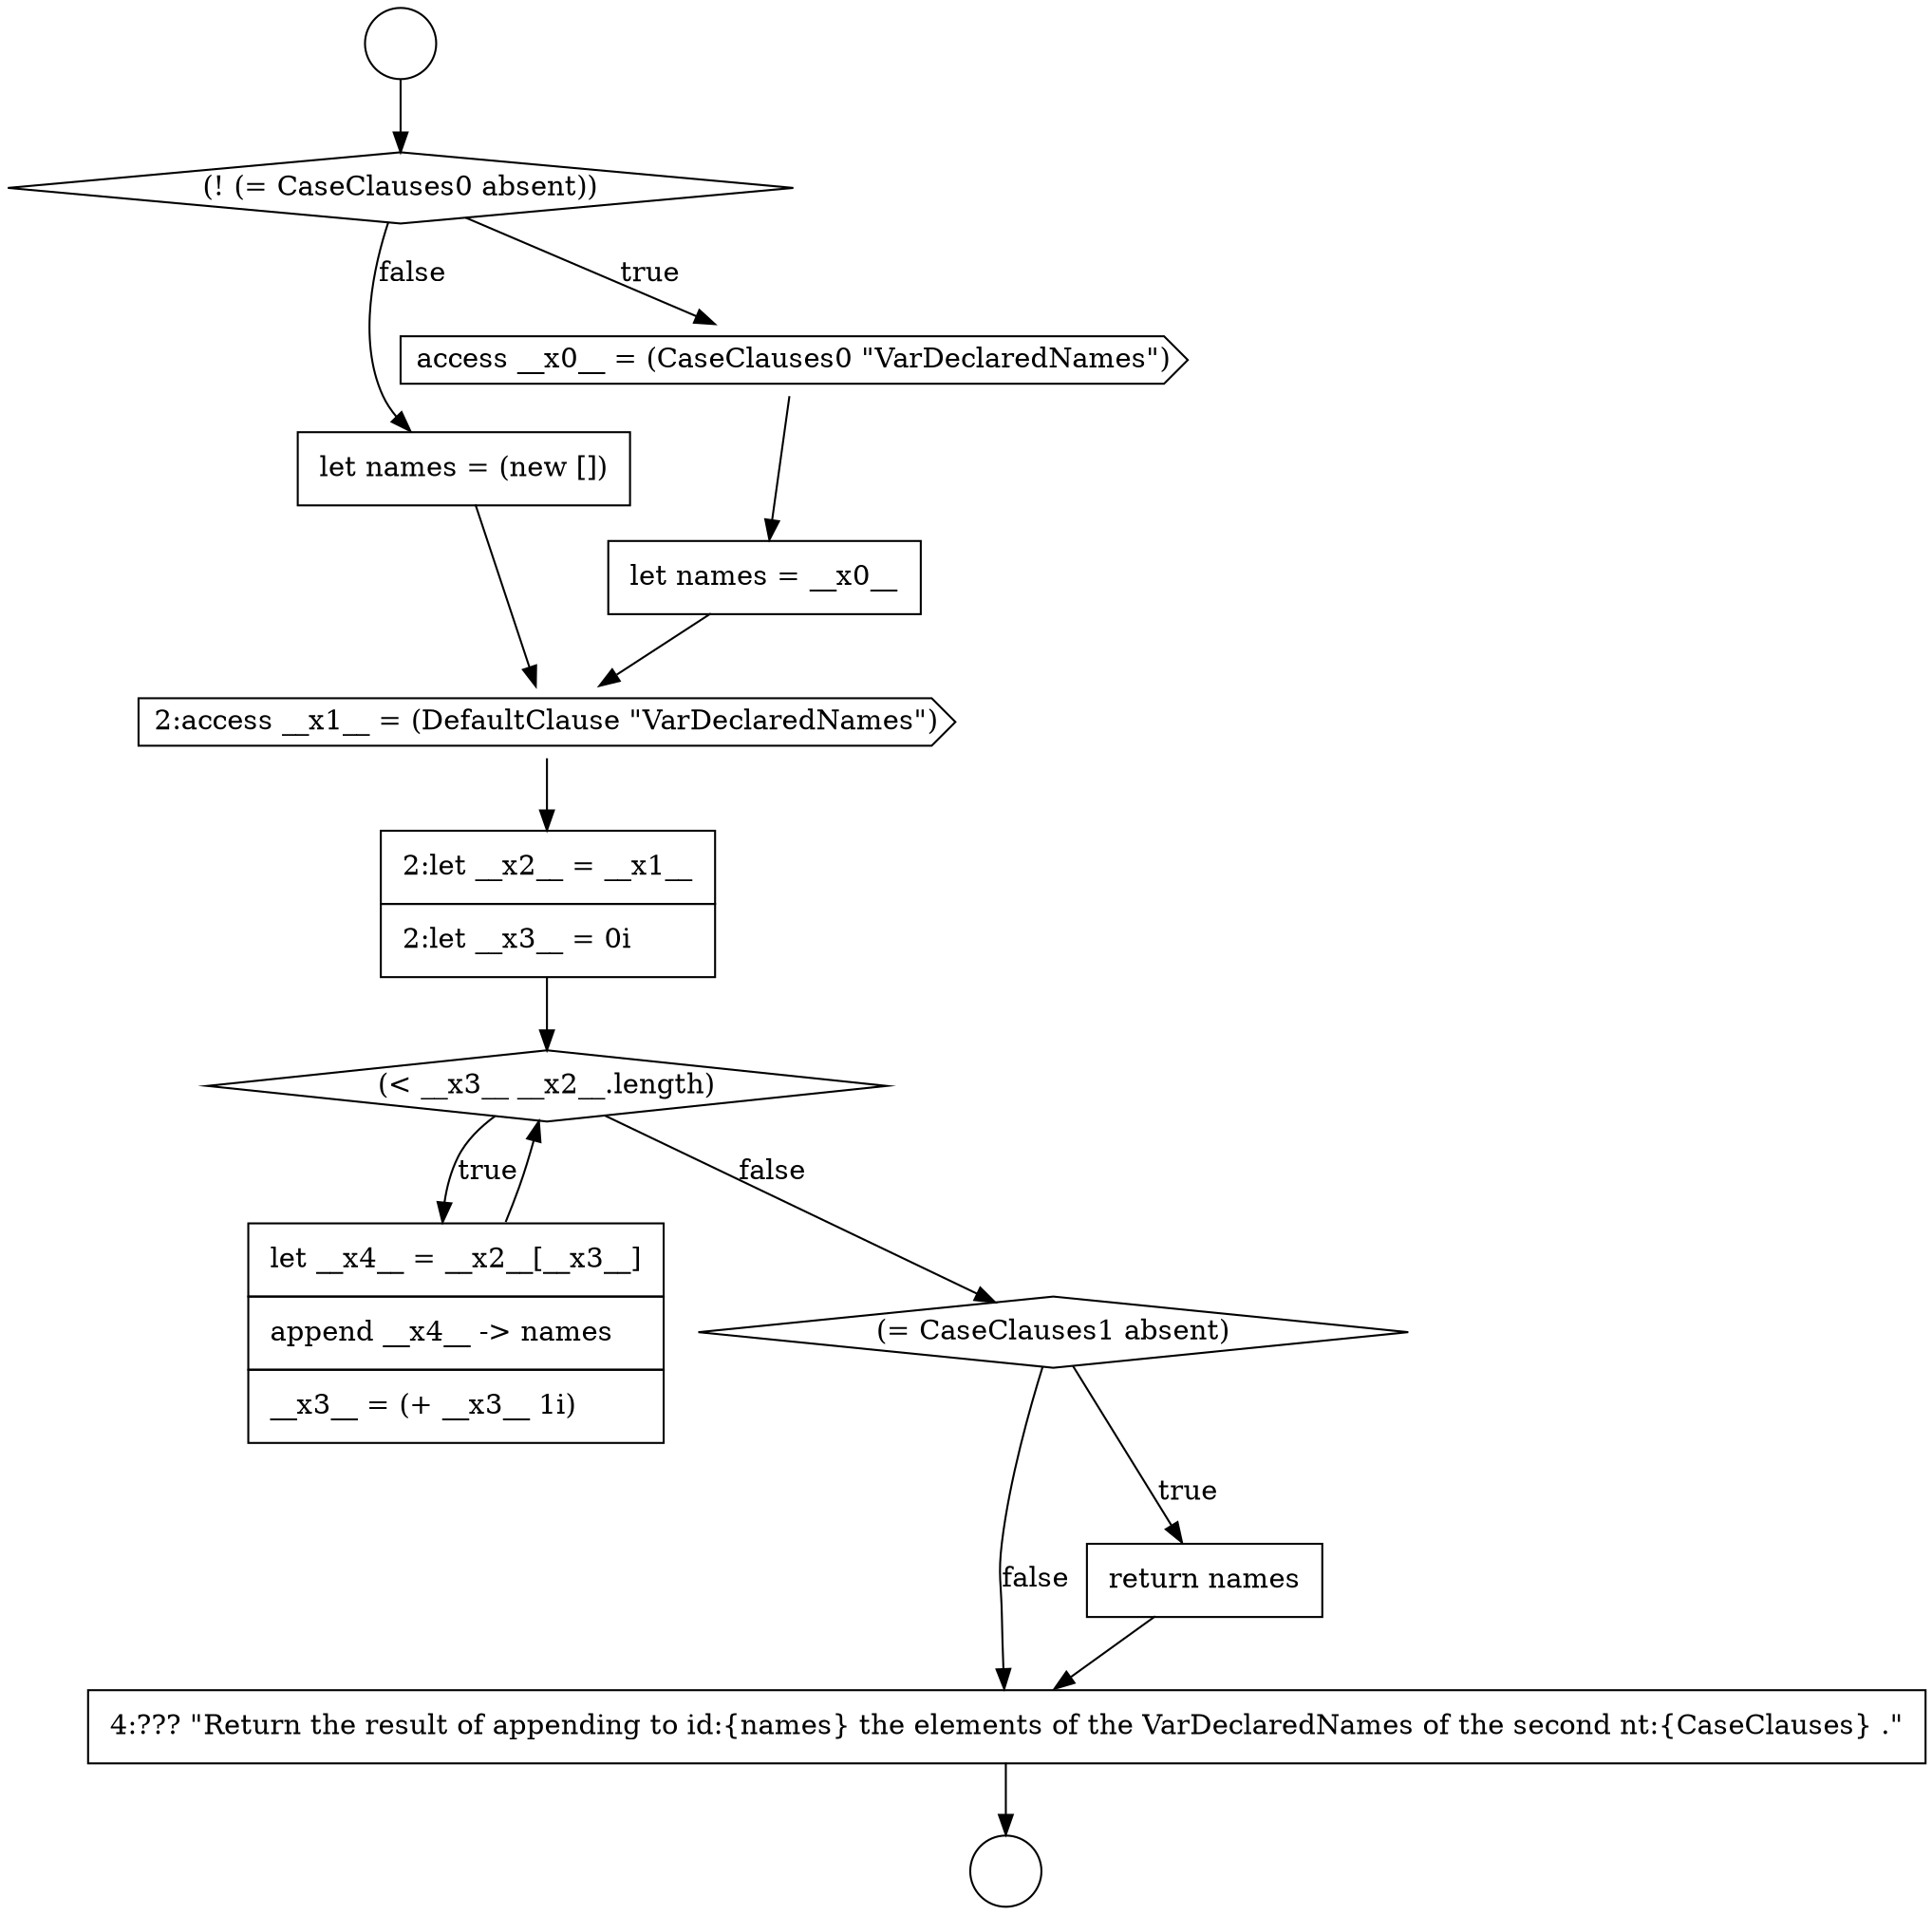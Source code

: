 digraph {
  node7445 [shape=diamond, label=<<font color="black">(= CaseClauses1 absent)</font>> color="black" fillcolor="white" style=filled]
  node7436 [shape=circle label=" " color="black" fillcolor="white" style=filled]
  node7441 [shape=cds, label=<<font color="black">2:access __x1__ = (DefaultClause &quot;VarDeclaredNames&quot;)</font>> color="black" fillcolor="white" style=filled]
  node7439 [shape=none, margin=0, label=<<font color="black">
    <table border="0" cellborder="1" cellspacing="0" cellpadding="10">
      <tr><td align="left">let names = __x0__</td></tr>
    </table>
  </font>> color="black" fillcolor="white" style=filled]
  node7435 [shape=circle label=" " color="black" fillcolor="white" style=filled]
  node7444 [shape=none, margin=0, label=<<font color="black">
    <table border="0" cellborder="1" cellspacing="0" cellpadding="10">
      <tr><td align="left">let __x4__ = __x2__[__x3__]</td></tr>
      <tr><td align="left">append __x4__ -&gt; names</td></tr>
      <tr><td align="left">__x3__ = (+ __x3__ 1i)</td></tr>
    </table>
  </font>> color="black" fillcolor="white" style=filled]
  node7440 [shape=none, margin=0, label=<<font color="black">
    <table border="0" cellborder="1" cellspacing="0" cellpadding="10">
      <tr><td align="left">let names = (new [])</td></tr>
    </table>
  </font>> color="black" fillcolor="white" style=filled]
  node7438 [shape=cds, label=<<font color="black">access __x0__ = (CaseClauses0 &quot;VarDeclaredNames&quot;)</font>> color="black" fillcolor="white" style=filled]
  node7447 [shape=none, margin=0, label=<<font color="black">
    <table border="0" cellborder="1" cellspacing="0" cellpadding="10">
      <tr><td align="left">4:??? &quot;Return the result of appending to id:{names} the elements of the VarDeclaredNames of the second nt:{CaseClauses} .&quot;</td></tr>
    </table>
  </font>> color="black" fillcolor="white" style=filled]
  node7443 [shape=diamond, label=<<font color="black">(&lt; __x3__ __x2__.length)</font>> color="black" fillcolor="white" style=filled]
  node7446 [shape=none, margin=0, label=<<font color="black">
    <table border="0" cellborder="1" cellspacing="0" cellpadding="10">
      <tr><td align="left">return names</td></tr>
    </table>
  </font>> color="black" fillcolor="white" style=filled]
  node7437 [shape=diamond, label=<<font color="black">(! (= CaseClauses0 absent))</font>> color="black" fillcolor="white" style=filled]
  node7442 [shape=none, margin=0, label=<<font color="black">
    <table border="0" cellborder="1" cellspacing="0" cellpadding="10">
      <tr><td align="left">2:let __x2__ = __x1__</td></tr>
      <tr><td align="left">2:let __x3__ = 0i</td></tr>
    </table>
  </font>> color="black" fillcolor="white" style=filled]
  node7445 -> node7446 [label=<<font color="black">true</font>> color="black"]
  node7445 -> node7447 [label=<<font color="black">false</font>> color="black"]
  node7441 -> node7442 [ color="black"]
  node7443 -> node7444 [label=<<font color="black">true</font>> color="black"]
  node7443 -> node7445 [label=<<font color="black">false</font>> color="black"]
  node7447 -> node7436 [ color="black"]
  node7438 -> node7439 [ color="black"]
  node7442 -> node7443 [ color="black"]
  node7444 -> node7443 [ color="black"]
  node7435 -> node7437 [ color="black"]
  node7437 -> node7438 [label=<<font color="black">true</font>> color="black"]
  node7437 -> node7440 [label=<<font color="black">false</font>> color="black"]
  node7446 -> node7447 [ color="black"]
  node7440 -> node7441 [ color="black"]
  node7439 -> node7441 [ color="black"]
}
